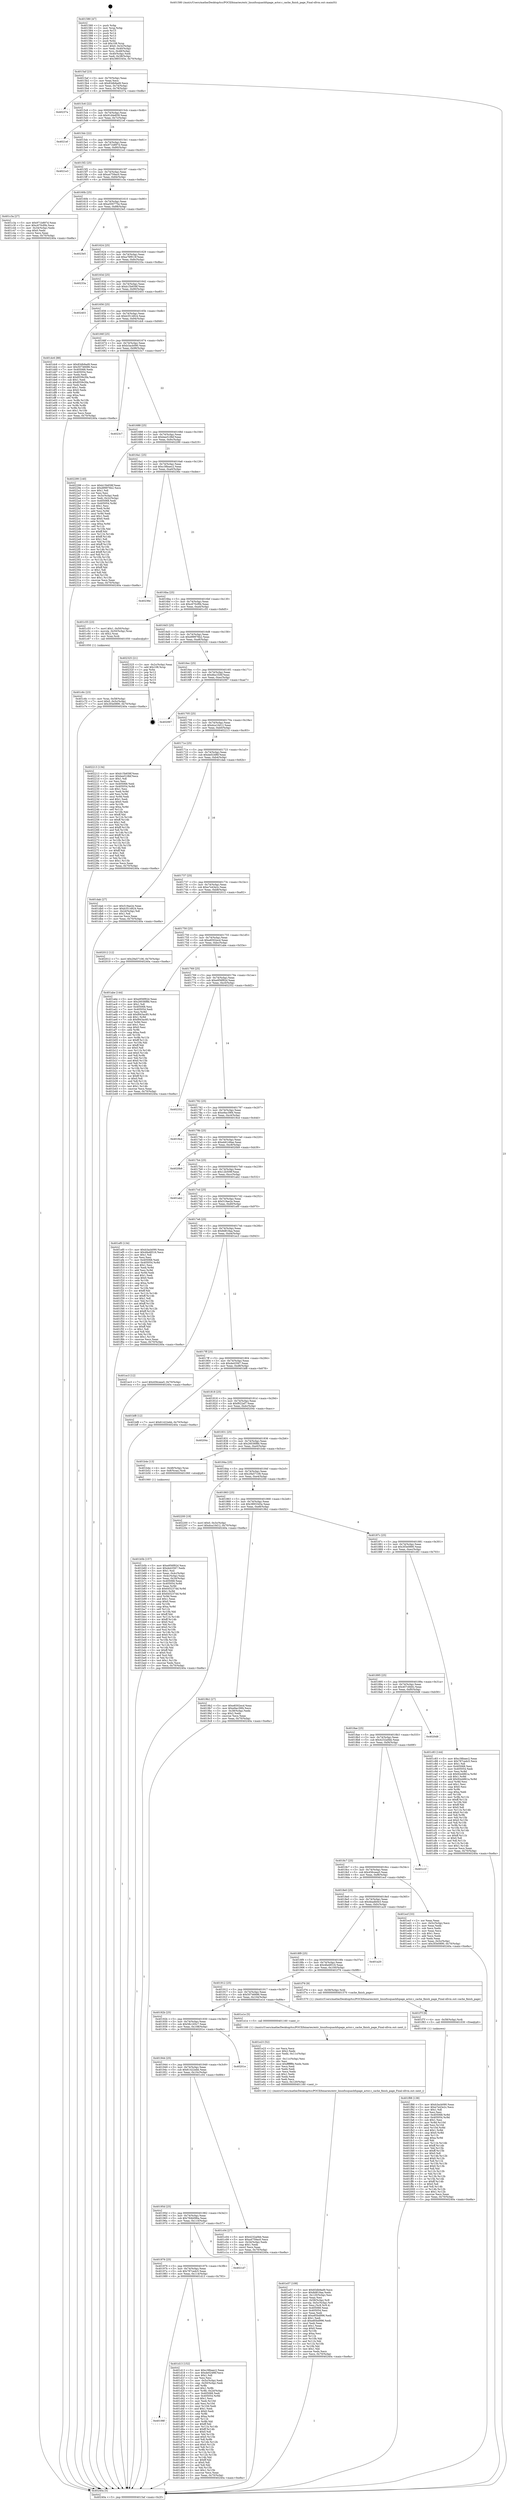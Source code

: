 digraph "0x401580" {
  label = "0x401580 (/mnt/c/Users/mathe/Desktop/tcc/POCII/binaries/extr_linuxfssquashfspage_actor.c_cache_finish_page_Final-ollvm.out::main(0))"
  labelloc = "t"
  node[shape=record]

  Entry [label="",width=0.3,height=0.3,shape=circle,fillcolor=black,style=filled]
  "0x4015af" [label="{
     0x4015af [23]\l
     | [instrs]\l
     &nbsp;&nbsp;0x4015af \<+3\>: mov -0x70(%rbp),%eax\l
     &nbsp;&nbsp;0x4015b2 \<+2\>: mov %eax,%ecx\l
     &nbsp;&nbsp;0x4015b4 \<+6\>: sub $0x83db9ad9,%ecx\l
     &nbsp;&nbsp;0x4015ba \<+3\>: mov %eax,-0x74(%rbp)\l
     &nbsp;&nbsp;0x4015bd \<+3\>: mov %ecx,-0x78(%rbp)\l
     &nbsp;&nbsp;0x4015c0 \<+6\>: je 000000000040237a \<main+0xdfa\>\l
  }"]
  "0x40237a" [label="{
     0x40237a\l
  }", style=dashed]
  "0x4015c6" [label="{
     0x4015c6 [22]\l
     | [instrs]\l
     &nbsp;&nbsp;0x4015c6 \<+5\>: jmp 00000000004015cb \<main+0x4b\>\l
     &nbsp;&nbsp;0x4015cb \<+3\>: mov -0x74(%rbp),%eax\l
     &nbsp;&nbsp;0x4015ce \<+5\>: sub $0x91d4e839,%eax\l
     &nbsp;&nbsp;0x4015d3 \<+3\>: mov %eax,-0x7c(%rbp)\l
     &nbsp;&nbsp;0x4015d6 \<+6\>: je 00000000004021ef \<main+0xc6f\>\l
  }"]
  Exit [label="",width=0.3,height=0.3,shape=circle,fillcolor=black,style=filled,peripheries=2]
  "0x4021ef" [label="{
     0x4021ef\l
  }", style=dashed]
  "0x4015dc" [label="{
     0x4015dc [22]\l
     | [instrs]\l
     &nbsp;&nbsp;0x4015dc \<+5\>: jmp 00000000004015e1 \<main+0x61\>\l
     &nbsp;&nbsp;0x4015e1 \<+3\>: mov -0x74(%rbp),%eax\l
     &nbsp;&nbsp;0x4015e4 \<+5\>: sub $0x971b897d,%eax\l
     &nbsp;&nbsp;0x4015e9 \<+3\>: mov %eax,-0x80(%rbp)\l
     &nbsp;&nbsp;0x4015ec \<+6\>: je 00000000004021e3 \<main+0xc63\>\l
  }"]
  "0x401f88" [label="{
     0x401f88 [138]\l
     | [instrs]\l
     &nbsp;&nbsp;0x401f88 \<+5\>: mov $0xb3acb090,%eax\l
     &nbsp;&nbsp;0x401f8d \<+5\>: mov $0xe7e43e2c,%ecx\l
     &nbsp;&nbsp;0x401f92 \<+2\>: mov $0x1,%dl\l
     &nbsp;&nbsp;0x401f94 \<+2\>: xor %esi,%esi\l
     &nbsp;&nbsp;0x401f96 \<+8\>: mov 0x405068,%r8d\l
     &nbsp;&nbsp;0x401f9e \<+8\>: mov 0x405054,%r9d\l
     &nbsp;&nbsp;0x401fa6 \<+3\>: sub $0x1,%esi\l
     &nbsp;&nbsp;0x401fa9 \<+3\>: mov %r8d,%r10d\l
     &nbsp;&nbsp;0x401fac \<+3\>: add %esi,%r10d\l
     &nbsp;&nbsp;0x401faf \<+4\>: imul %r10d,%r8d\l
     &nbsp;&nbsp;0x401fb3 \<+4\>: and $0x1,%r8d\l
     &nbsp;&nbsp;0x401fb7 \<+4\>: cmp $0x0,%r8d\l
     &nbsp;&nbsp;0x401fbb \<+4\>: sete %r11b\l
     &nbsp;&nbsp;0x401fbf \<+4\>: cmp $0xa,%r9d\l
     &nbsp;&nbsp;0x401fc3 \<+3\>: setl %bl\l
     &nbsp;&nbsp;0x401fc6 \<+3\>: mov %r11b,%r14b\l
     &nbsp;&nbsp;0x401fc9 \<+4\>: xor $0xff,%r14b\l
     &nbsp;&nbsp;0x401fcd \<+3\>: mov %bl,%r15b\l
     &nbsp;&nbsp;0x401fd0 \<+4\>: xor $0xff,%r15b\l
     &nbsp;&nbsp;0x401fd4 \<+3\>: xor $0x0,%dl\l
     &nbsp;&nbsp;0x401fd7 \<+3\>: mov %r14b,%r12b\l
     &nbsp;&nbsp;0x401fda \<+4\>: and $0x0,%r12b\l
     &nbsp;&nbsp;0x401fde \<+3\>: and %dl,%r11b\l
     &nbsp;&nbsp;0x401fe1 \<+3\>: mov %r15b,%r13b\l
     &nbsp;&nbsp;0x401fe4 \<+4\>: and $0x0,%r13b\l
     &nbsp;&nbsp;0x401fe8 \<+2\>: and %dl,%bl\l
     &nbsp;&nbsp;0x401fea \<+3\>: or %r11b,%r12b\l
     &nbsp;&nbsp;0x401fed \<+3\>: or %bl,%r13b\l
     &nbsp;&nbsp;0x401ff0 \<+3\>: xor %r13b,%r12b\l
     &nbsp;&nbsp;0x401ff3 \<+3\>: or %r15b,%r14b\l
     &nbsp;&nbsp;0x401ff6 \<+4\>: xor $0xff,%r14b\l
     &nbsp;&nbsp;0x401ffa \<+3\>: or $0x0,%dl\l
     &nbsp;&nbsp;0x401ffd \<+3\>: and %dl,%r14b\l
     &nbsp;&nbsp;0x402000 \<+3\>: or %r14b,%r12b\l
     &nbsp;&nbsp;0x402003 \<+4\>: test $0x1,%r12b\l
     &nbsp;&nbsp;0x402007 \<+3\>: cmovne %ecx,%eax\l
     &nbsp;&nbsp;0x40200a \<+3\>: mov %eax,-0x70(%rbp)\l
     &nbsp;&nbsp;0x40200d \<+5\>: jmp 000000000040240a \<main+0xe8a\>\l
  }"]
  "0x4021e3" [label="{
     0x4021e3\l
  }", style=dashed]
  "0x4015f2" [label="{
     0x4015f2 [25]\l
     | [instrs]\l
     &nbsp;&nbsp;0x4015f2 \<+5\>: jmp 00000000004015f7 \<main+0x77\>\l
     &nbsp;&nbsp;0x4015f7 \<+3\>: mov -0x74(%rbp),%eax\l
     &nbsp;&nbsp;0x4015fa \<+5\>: sub $0xa4759ac0,%eax\l
     &nbsp;&nbsp;0x4015ff \<+6\>: mov %eax,-0x84(%rbp)\l
     &nbsp;&nbsp;0x401605 \<+6\>: je 0000000000401c3a \<main+0x6ba\>\l
  }"]
  "0x401f7f" [label="{
     0x401f7f [9]\l
     | [instrs]\l
     &nbsp;&nbsp;0x401f7f \<+4\>: mov -0x58(%rbp),%rdi\l
     &nbsp;&nbsp;0x401f83 \<+5\>: call 0000000000401030 \<free@plt\>\l
     | [calls]\l
     &nbsp;&nbsp;0x401030 \{1\} (unknown)\l
  }"]
  "0x401c3a" [label="{
     0x401c3a [27]\l
     | [instrs]\l
     &nbsp;&nbsp;0x401c3a \<+5\>: mov $0x971b897d,%eax\l
     &nbsp;&nbsp;0x401c3f \<+5\>: mov $0xc670cf0b,%ecx\l
     &nbsp;&nbsp;0x401c44 \<+3\>: mov -0x34(%rbp),%edx\l
     &nbsp;&nbsp;0x401c47 \<+3\>: cmp $0x0,%edx\l
     &nbsp;&nbsp;0x401c4a \<+3\>: cmove %ecx,%eax\l
     &nbsp;&nbsp;0x401c4d \<+3\>: mov %eax,-0x70(%rbp)\l
     &nbsp;&nbsp;0x401c50 \<+5\>: jmp 000000000040240a \<main+0xe8a\>\l
  }"]
  "0x40160b" [label="{
     0x40160b [25]\l
     | [instrs]\l
     &nbsp;&nbsp;0x40160b \<+5\>: jmp 0000000000401610 \<main+0x90\>\l
     &nbsp;&nbsp;0x401610 \<+3\>: mov -0x74(%rbp),%eax\l
     &nbsp;&nbsp;0x401613 \<+5\>: sub $0xa500775e,%eax\l
     &nbsp;&nbsp;0x401618 \<+6\>: mov %eax,-0x88(%rbp)\l
     &nbsp;&nbsp;0x40161e \<+6\>: je 00000000004023e5 \<main+0xe65\>\l
  }"]
  "0x401e57" [label="{
     0x401e57 [108]\l
     | [instrs]\l
     &nbsp;&nbsp;0x401e57 \<+5\>: mov $0x83db9ad9,%ecx\l
     &nbsp;&nbsp;0x401e5c \<+5\>: mov $0x8d818aa,%edx\l
     &nbsp;&nbsp;0x401e61 \<+6\>: mov -0x120(%rbp),%esi\l
     &nbsp;&nbsp;0x401e67 \<+3\>: imul %eax,%esi\l
     &nbsp;&nbsp;0x401e6a \<+4\>: mov -0x58(%rbp),%r8\l
     &nbsp;&nbsp;0x401e6e \<+4\>: movslq -0x5c(%rbp),%r9\l
     &nbsp;&nbsp;0x401e72 \<+4\>: mov %esi,(%r8,%r9,4)\l
     &nbsp;&nbsp;0x401e76 \<+7\>: mov 0x405068,%eax\l
     &nbsp;&nbsp;0x401e7d \<+7\>: mov 0x405054,%esi\l
     &nbsp;&nbsp;0x401e84 \<+2\>: mov %eax,%edi\l
     &nbsp;&nbsp;0x401e86 \<+6\>: add $0xe85bd996,%edi\l
     &nbsp;&nbsp;0x401e8c \<+3\>: sub $0x1,%edi\l
     &nbsp;&nbsp;0x401e8f \<+6\>: sub $0xe85bd996,%edi\l
     &nbsp;&nbsp;0x401e95 \<+3\>: imul %edi,%eax\l
     &nbsp;&nbsp;0x401e98 \<+3\>: and $0x1,%eax\l
     &nbsp;&nbsp;0x401e9b \<+3\>: cmp $0x0,%eax\l
     &nbsp;&nbsp;0x401e9e \<+4\>: sete %r10b\l
     &nbsp;&nbsp;0x401ea2 \<+3\>: cmp $0xa,%esi\l
     &nbsp;&nbsp;0x401ea5 \<+4\>: setl %r11b\l
     &nbsp;&nbsp;0x401ea9 \<+3\>: mov %r10b,%bl\l
     &nbsp;&nbsp;0x401eac \<+3\>: and %r11b,%bl\l
     &nbsp;&nbsp;0x401eaf \<+3\>: xor %r11b,%r10b\l
     &nbsp;&nbsp;0x401eb2 \<+3\>: or %r10b,%bl\l
     &nbsp;&nbsp;0x401eb5 \<+3\>: test $0x1,%bl\l
     &nbsp;&nbsp;0x401eb8 \<+3\>: cmovne %edx,%ecx\l
     &nbsp;&nbsp;0x401ebb \<+3\>: mov %ecx,-0x70(%rbp)\l
     &nbsp;&nbsp;0x401ebe \<+5\>: jmp 000000000040240a \<main+0xe8a\>\l
  }"]
  "0x4023e5" [label="{
     0x4023e5\l
  }", style=dashed]
  "0x401624" [label="{
     0x401624 [25]\l
     | [instrs]\l
     &nbsp;&nbsp;0x401624 \<+5\>: jmp 0000000000401629 \<main+0xa9\>\l
     &nbsp;&nbsp;0x401629 \<+3\>: mov -0x74(%rbp),%eax\l
     &nbsp;&nbsp;0x40162c \<+5\>: sub $0xa76f913f,%eax\l
     &nbsp;&nbsp;0x401631 \<+6\>: mov %eax,-0x8c(%rbp)\l
     &nbsp;&nbsp;0x401637 \<+6\>: je 000000000040233a \<main+0xdba\>\l
  }"]
  "0x401e23" [label="{
     0x401e23 [52]\l
     | [instrs]\l
     &nbsp;&nbsp;0x401e23 \<+2\>: xor %ecx,%ecx\l
     &nbsp;&nbsp;0x401e25 \<+5\>: mov $0x2,%edx\l
     &nbsp;&nbsp;0x401e2a \<+6\>: mov %edx,-0x11c(%rbp)\l
     &nbsp;&nbsp;0x401e30 \<+1\>: cltd\l
     &nbsp;&nbsp;0x401e31 \<+6\>: mov -0x11c(%rbp),%esi\l
     &nbsp;&nbsp;0x401e37 \<+2\>: idiv %esi\l
     &nbsp;&nbsp;0x401e39 \<+6\>: imul $0xfffffffe,%edx,%edx\l
     &nbsp;&nbsp;0x401e3f \<+2\>: mov %ecx,%edi\l
     &nbsp;&nbsp;0x401e41 \<+2\>: sub %edx,%edi\l
     &nbsp;&nbsp;0x401e43 \<+2\>: mov %ecx,%edx\l
     &nbsp;&nbsp;0x401e45 \<+3\>: sub $0x1,%edx\l
     &nbsp;&nbsp;0x401e48 \<+2\>: add %edx,%edi\l
     &nbsp;&nbsp;0x401e4a \<+2\>: sub %edi,%ecx\l
     &nbsp;&nbsp;0x401e4c \<+6\>: mov %ecx,-0x120(%rbp)\l
     &nbsp;&nbsp;0x401e52 \<+5\>: call 0000000000401160 \<next_i\>\l
     | [calls]\l
     &nbsp;&nbsp;0x401160 \{1\} (/mnt/c/Users/mathe/Desktop/tcc/POCII/binaries/extr_linuxfssquashfspage_actor.c_cache_finish_page_Final-ollvm.out::next_i)\l
  }"]
  "0x40233a" [label="{
     0x40233a\l
  }", style=dashed]
  "0x40163d" [label="{
     0x40163d [25]\l
     | [instrs]\l
     &nbsp;&nbsp;0x40163d \<+5\>: jmp 0000000000401642 \<main+0xc2\>\l
     &nbsp;&nbsp;0x401642 \<+3\>: mov -0x74(%rbp),%eax\l
     &nbsp;&nbsp;0x401645 \<+5\>: sub $0xb15b658f,%eax\l
     &nbsp;&nbsp;0x40164a \<+6\>: mov %eax,-0x90(%rbp)\l
     &nbsp;&nbsp;0x401650 \<+6\>: je 0000000000402403 \<main+0xe83\>\l
  }"]
  "0x40198f" [label="{
     0x40198f\l
  }", style=dashed]
  "0x402403" [label="{
     0x402403\l
  }", style=dashed]
  "0x401656" [label="{
     0x401656 [25]\l
     | [instrs]\l
     &nbsp;&nbsp;0x401656 \<+5\>: jmp 000000000040165b \<main+0xdb\>\l
     &nbsp;&nbsp;0x40165b \<+3\>: mov -0x74(%rbp),%eax\l
     &nbsp;&nbsp;0x40165e \<+5\>: sub $0xb3514824,%eax\l
     &nbsp;&nbsp;0x401663 \<+6\>: mov %eax,-0x94(%rbp)\l
     &nbsp;&nbsp;0x401669 \<+6\>: je 0000000000401dc6 \<main+0x846\>\l
  }"]
  "0x401d13" [label="{
     0x401d13 [152]\l
     | [instrs]\l
     &nbsp;&nbsp;0x401d13 \<+5\>: mov $0xc38baec2,%eax\l
     &nbsp;&nbsp;0x401d18 \<+5\>: mov $0xde024f6f,%ecx\l
     &nbsp;&nbsp;0x401d1d \<+2\>: mov $0x1,%dl\l
     &nbsp;&nbsp;0x401d1f \<+2\>: xor %esi,%esi\l
     &nbsp;&nbsp;0x401d21 \<+3\>: mov -0x5c(%rbp),%edi\l
     &nbsp;&nbsp;0x401d24 \<+3\>: cmp -0x50(%rbp),%edi\l
     &nbsp;&nbsp;0x401d27 \<+4\>: setl %r8b\l
     &nbsp;&nbsp;0x401d2b \<+4\>: and $0x1,%r8b\l
     &nbsp;&nbsp;0x401d2f \<+4\>: mov %r8b,-0x2d(%rbp)\l
     &nbsp;&nbsp;0x401d33 \<+7\>: mov 0x405068,%edi\l
     &nbsp;&nbsp;0x401d3a \<+8\>: mov 0x405054,%r9d\l
     &nbsp;&nbsp;0x401d42 \<+3\>: sub $0x1,%esi\l
     &nbsp;&nbsp;0x401d45 \<+3\>: mov %edi,%r10d\l
     &nbsp;&nbsp;0x401d48 \<+3\>: add %esi,%r10d\l
     &nbsp;&nbsp;0x401d4b \<+4\>: imul %r10d,%edi\l
     &nbsp;&nbsp;0x401d4f \<+3\>: and $0x1,%edi\l
     &nbsp;&nbsp;0x401d52 \<+3\>: cmp $0x0,%edi\l
     &nbsp;&nbsp;0x401d55 \<+4\>: sete %r8b\l
     &nbsp;&nbsp;0x401d59 \<+4\>: cmp $0xa,%r9d\l
     &nbsp;&nbsp;0x401d5d \<+4\>: setl %r11b\l
     &nbsp;&nbsp;0x401d61 \<+3\>: mov %r8b,%bl\l
     &nbsp;&nbsp;0x401d64 \<+3\>: xor $0xff,%bl\l
     &nbsp;&nbsp;0x401d67 \<+3\>: mov %r11b,%r14b\l
     &nbsp;&nbsp;0x401d6a \<+4\>: xor $0xff,%r14b\l
     &nbsp;&nbsp;0x401d6e \<+3\>: xor $0x0,%dl\l
     &nbsp;&nbsp;0x401d71 \<+3\>: mov %bl,%r15b\l
     &nbsp;&nbsp;0x401d74 \<+4\>: and $0x0,%r15b\l
     &nbsp;&nbsp;0x401d78 \<+3\>: and %dl,%r8b\l
     &nbsp;&nbsp;0x401d7b \<+3\>: mov %r14b,%r12b\l
     &nbsp;&nbsp;0x401d7e \<+4\>: and $0x0,%r12b\l
     &nbsp;&nbsp;0x401d82 \<+3\>: and %dl,%r11b\l
     &nbsp;&nbsp;0x401d85 \<+3\>: or %r8b,%r15b\l
     &nbsp;&nbsp;0x401d88 \<+3\>: or %r11b,%r12b\l
     &nbsp;&nbsp;0x401d8b \<+3\>: xor %r12b,%r15b\l
     &nbsp;&nbsp;0x401d8e \<+3\>: or %r14b,%bl\l
     &nbsp;&nbsp;0x401d91 \<+3\>: xor $0xff,%bl\l
     &nbsp;&nbsp;0x401d94 \<+3\>: or $0x0,%dl\l
     &nbsp;&nbsp;0x401d97 \<+2\>: and %dl,%bl\l
     &nbsp;&nbsp;0x401d99 \<+3\>: or %bl,%r15b\l
     &nbsp;&nbsp;0x401d9c \<+4\>: test $0x1,%r15b\l
     &nbsp;&nbsp;0x401da0 \<+3\>: cmovne %ecx,%eax\l
     &nbsp;&nbsp;0x401da3 \<+3\>: mov %eax,-0x70(%rbp)\l
     &nbsp;&nbsp;0x401da6 \<+5\>: jmp 000000000040240a \<main+0xe8a\>\l
  }"]
  "0x401dc6" [label="{
     0x401dc6 [88]\l
     | [instrs]\l
     &nbsp;&nbsp;0x401dc6 \<+5\>: mov $0x83db9ad9,%eax\l
     &nbsp;&nbsp;0x401dcb \<+5\>: mov $0x50746686,%ecx\l
     &nbsp;&nbsp;0x401dd0 \<+7\>: mov 0x405068,%edx\l
     &nbsp;&nbsp;0x401dd7 \<+7\>: mov 0x405054,%esi\l
     &nbsp;&nbsp;0x401dde \<+2\>: mov %edx,%edi\l
     &nbsp;&nbsp;0x401de0 \<+6\>: add $0x8559c5fa,%edi\l
     &nbsp;&nbsp;0x401de6 \<+3\>: sub $0x1,%edi\l
     &nbsp;&nbsp;0x401de9 \<+6\>: sub $0x8559c5fa,%edi\l
     &nbsp;&nbsp;0x401def \<+3\>: imul %edi,%edx\l
     &nbsp;&nbsp;0x401df2 \<+3\>: and $0x1,%edx\l
     &nbsp;&nbsp;0x401df5 \<+3\>: cmp $0x0,%edx\l
     &nbsp;&nbsp;0x401df8 \<+4\>: sete %r8b\l
     &nbsp;&nbsp;0x401dfc \<+3\>: cmp $0xa,%esi\l
     &nbsp;&nbsp;0x401dff \<+4\>: setl %r9b\l
     &nbsp;&nbsp;0x401e03 \<+3\>: mov %r8b,%r10b\l
     &nbsp;&nbsp;0x401e06 \<+3\>: and %r9b,%r10b\l
     &nbsp;&nbsp;0x401e09 \<+3\>: xor %r9b,%r8b\l
     &nbsp;&nbsp;0x401e0c \<+3\>: or %r8b,%r10b\l
     &nbsp;&nbsp;0x401e0f \<+4\>: test $0x1,%r10b\l
     &nbsp;&nbsp;0x401e13 \<+3\>: cmovne %ecx,%eax\l
     &nbsp;&nbsp;0x401e16 \<+3\>: mov %eax,-0x70(%rbp)\l
     &nbsp;&nbsp;0x401e19 \<+5\>: jmp 000000000040240a \<main+0xe8a\>\l
  }"]
  "0x40166f" [label="{
     0x40166f [25]\l
     | [instrs]\l
     &nbsp;&nbsp;0x40166f \<+5\>: jmp 0000000000401674 \<main+0xf4\>\l
     &nbsp;&nbsp;0x401674 \<+3\>: mov -0x74(%rbp),%eax\l
     &nbsp;&nbsp;0x401677 \<+5\>: sub $0xb3acb090,%eax\l
     &nbsp;&nbsp;0x40167c \<+6\>: mov %eax,-0x98(%rbp)\l
     &nbsp;&nbsp;0x401682 \<+6\>: je 00000000004023c7 \<main+0xe47\>\l
  }"]
  "0x401976" [label="{
     0x401976 [25]\l
     | [instrs]\l
     &nbsp;&nbsp;0x401976 \<+5\>: jmp 000000000040197b \<main+0x3fb\>\l
     &nbsp;&nbsp;0x40197b \<+3\>: mov -0x74(%rbp),%eax\l
     &nbsp;&nbsp;0x40197e \<+5\>: sub $0x787cedc5,%eax\l
     &nbsp;&nbsp;0x401983 \<+6\>: mov %eax,-0x114(%rbp)\l
     &nbsp;&nbsp;0x401989 \<+6\>: je 0000000000401d13 \<main+0x793\>\l
  }"]
  "0x4023c7" [label="{
     0x4023c7\l
  }", style=dashed]
  "0x401688" [label="{
     0x401688 [25]\l
     | [instrs]\l
     &nbsp;&nbsp;0x401688 \<+5\>: jmp 000000000040168d \<main+0x10d\>\l
     &nbsp;&nbsp;0x40168d \<+3\>: mov -0x74(%rbp),%eax\l
     &nbsp;&nbsp;0x401690 \<+5\>: sub $0xbee518bf,%eax\l
     &nbsp;&nbsp;0x401695 \<+6\>: mov %eax,-0x9c(%rbp)\l
     &nbsp;&nbsp;0x40169b \<+6\>: je 0000000000402299 \<main+0xd19\>\l
  }"]
  "0x4021d7" [label="{
     0x4021d7\l
  }", style=dashed]
  "0x402299" [label="{
     0x402299 [140]\l
     | [instrs]\l
     &nbsp;&nbsp;0x402299 \<+5\>: mov $0xb15b658f,%eax\l
     &nbsp;&nbsp;0x40229e \<+5\>: mov $0xd99976b2,%ecx\l
     &nbsp;&nbsp;0x4022a3 \<+2\>: mov $0x1,%dl\l
     &nbsp;&nbsp;0x4022a5 \<+2\>: xor %esi,%esi\l
     &nbsp;&nbsp;0x4022a7 \<+3\>: mov -0x3c(%rbp),%edi\l
     &nbsp;&nbsp;0x4022aa \<+3\>: mov %edi,-0x2c(%rbp)\l
     &nbsp;&nbsp;0x4022ad \<+7\>: mov 0x405068,%edi\l
     &nbsp;&nbsp;0x4022b4 \<+8\>: mov 0x405054,%r8d\l
     &nbsp;&nbsp;0x4022bc \<+3\>: sub $0x1,%esi\l
     &nbsp;&nbsp;0x4022bf \<+3\>: mov %edi,%r9d\l
     &nbsp;&nbsp;0x4022c2 \<+3\>: add %esi,%r9d\l
     &nbsp;&nbsp;0x4022c5 \<+4\>: imul %r9d,%edi\l
     &nbsp;&nbsp;0x4022c9 \<+3\>: and $0x1,%edi\l
     &nbsp;&nbsp;0x4022cc \<+3\>: cmp $0x0,%edi\l
     &nbsp;&nbsp;0x4022cf \<+4\>: sete %r10b\l
     &nbsp;&nbsp;0x4022d3 \<+4\>: cmp $0xa,%r8d\l
     &nbsp;&nbsp;0x4022d7 \<+4\>: setl %r11b\l
     &nbsp;&nbsp;0x4022db \<+3\>: mov %r10b,%bl\l
     &nbsp;&nbsp;0x4022de \<+3\>: xor $0xff,%bl\l
     &nbsp;&nbsp;0x4022e1 \<+3\>: mov %r11b,%r14b\l
     &nbsp;&nbsp;0x4022e4 \<+4\>: xor $0xff,%r14b\l
     &nbsp;&nbsp;0x4022e8 \<+3\>: xor $0x1,%dl\l
     &nbsp;&nbsp;0x4022eb \<+3\>: mov %bl,%r15b\l
     &nbsp;&nbsp;0x4022ee \<+4\>: and $0xff,%r15b\l
     &nbsp;&nbsp;0x4022f2 \<+3\>: and %dl,%r10b\l
     &nbsp;&nbsp;0x4022f5 \<+3\>: mov %r14b,%r12b\l
     &nbsp;&nbsp;0x4022f8 \<+4\>: and $0xff,%r12b\l
     &nbsp;&nbsp;0x4022fc \<+3\>: and %dl,%r11b\l
     &nbsp;&nbsp;0x4022ff \<+3\>: or %r10b,%r15b\l
     &nbsp;&nbsp;0x402302 \<+3\>: or %r11b,%r12b\l
     &nbsp;&nbsp;0x402305 \<+3\>: xor %r12b,%r15b\l
     &nbsp;&nbsp;0x402308 \<+3\>: or %r14b,%bl\l
     &nbsp;&nbsp;0x40230b \<+3\>: xor $0xff,%bl\l
     &nbsp;&nbsp;0x40230e \<+3\>: or $0x1,%dl\l
     &nbsp;&nbsp;0x402311 \<+2\>: and %dl,%bl\l
     &nbsp;&nbsp;0x402313 \<+3\>: or %bl,%r15b\l
     &nbsp;&nbsp;0x402316 \<+4\>: test $0x1,%r15b\l
     &nbsp;&nbsp;0x40231a \<+3\>: cmovne %ecx,%eax\l
     &nbsp;&nbsp;0x40231d \<+3\>: mov %eax,-0x70(%rbp)\l
     &nbsp;&nbsp;0x402320 \<+5\>: jmp 000000000040240a \<main+0xe8a\>\l
  }"]
  "0x4016a1" [label="{
     0x4016a1 [25]\l
     | [instrs]\l
     &nbsp;&nbsp;0x4016a1 \<+5\>: jmp 00000000004016a6 \<main+0x126\>\l
     &nbsp;&nbsp;0x4016a6 \<+3\>: mov -0x74(%rbp),%eax\l
     &nbsp;&nbsp;0x4016a9 \<+5\>: sub $0xc38baec2,%eax\l
     &nbsp;&nbsp;0x4016ae \<+6\>: mov %eax,-0xa0(%rbp)\l
     &nbsp;&nbsp;0x4016b4 \<+6\>: je 000000000040236e \<main+0xdee\>\l
  }"]
  "0x401c6c" [label="{
     0x401c6c [23]\l
     | [instrs]\l
     &nbsp;&nbsp;0x401c6c \<+4\>: mov %rax,-0x58(%rbp)\l
     &nbsp;&nbsp;0x401c70 \<+7\>: movl $0x0,-0x5c(%rbp)\l
     &nbsp;&nbsp;0x401c77 \<+7\>: movl $0x3f3e0890,-0x70(%rbp)\l
     &nbsp;&nbsp;0x401c7e \<+5\>: jmp 000000000040240a \<main+0xe8a\>\l
  }"]
  "0x40236e" [label="{
     0x40236e\l
  }", style=dashed]
  "0x4016ba" [label="{
     0x4016ba [25]\l
     | [instrs]\l
     &nbsp;&nbsp;0x4016ba \<+5\>: jmp 00000000004016bf \<main+0x13f\>\l
     &nbsp;&nbsp;0x4016bf \<+3\>: mov -0x74(%rbp),%eax\l
     &nbsp;&nbsp;0x4016c2 \<+5\>: sub $0xc670cf0b,%eax\l
     &nbsp;&nbsp;0x4016c7 \<+6\>: mov %eax,-0xa4(%rbp)\l
     &nbsp;&nbsp;0x4016cd \<+6\>: je 0000000000401c55 \<main+0x6d5\>\l
  }"]
  "0x40195d" [label="{
     0x40195d [25]\l
     | [instrs]\l
     &nbsp;&nbsp;0x40195d \<+5\>: jmp 0000000000401962 \<main+0x3e2\>\l
     &nbsp;&nbsp;0x401962 \<+3\>: mov -0x74(%rbp),%eax\l
     &nbsp;&nbsp;0x401965 \<+5\>: sub $0x784b096a,%eax\l
     &nbsp;&nbsp;0x40196a \<+6\>: mov %eax,-0x110(%rbp)\l
     &nbsp;&nbsp;0x401970 \<+6\>: je 00000000004021d7 \<main+0xc57\>\l
  }"]
  "0x401c55" [label="{
     0x401c55 [23]\l
     | [instrs]\l
     &nbsp;&nbsp;0x401c55 \<+7\>: movl $0x1,-0x50(%rbp)\l
     &nbsp;&nbsp;0x401c5c \<+4\>: movslq -0x50(%rbp),%rax\l
     &nbsp;&nbsp;0x401c60 \<+4\>: shl $0x2,%rax\l
     &nbsp;&nbsp;0x401c64 \<+3\>: mov %rax,%rdi\l
     &nbsp;&nbsp;0x401c67 \<+5\>: call 0000000000401050 \<malloc@plt\>\l
     | [calls]\l
     &nbsp;&nbsp;0x401050 \{1\} (unknown)\l
  }"]
  "0x4016d3" [label="{
     0x4016d3 [25]\l
     | [instrs]\l
     &nbsp;&nbsp;0x4016d3 \<+5\>: jmp 00000000004016d8 \<main+0x158\>\l
     &nbsp;&nbsp;0x4016d8 \<+3\>: mov -0x74(%rbp),%eax\l
     &nbsp;&nbsp;0x4016db \<+5\>: sub $0xd99976b2,%eax\l
     &nbsp;&nbsp;0x4016e0 \<+6\>: mov %eax,-0xa8(%rbp)\l
     &nbsp;&nbsp;0x4016e6 \<+6\>: je 0000000000402325 \<main+0xda5\>\l
  }"]
  "0x401c04" [label="{
     0x401c04 [27]\l
     | [instrs]\l
     &nbsp;&nbsp;0x401c04 \<+5\>: mov $0x4232a0bb,%eax\l
     &nbsp;&nbsp;0x401c09 \<+5\>: mov $0xa4759ac0,%ecx\l
     &nbsp;&nbsp;0x401c0e \<+3\>: mov -0x34(%rbp),%edx\l
     &nbsp;&nbsp;0x401c11 \<+3\>: cmp $0x1,%edx\l
     &nbsp;&nbsp;0x401c14 \<+3\>: cmovl %ecx,%eax\l
     &nbsp;&nbsp;0x401c17 \<+3\>: mov %eax,-0x70(%rbp)\l
     &nbsp;&nbsp;0x401c1a \<+5\>: jmp 000000000040240a \<main+0xe8a\>\l
  }"]
  "0x402325" [label="{
     0x402325 [21]\l
     | [instrs]\l
     &nbsp;&nbsp;0x402325 \<+3\>: mov -0x2c(%rbp),%eax\l
     &nbsp;&nbsp;0x402328 \<+7\>: add $0x108,%rsp\l
     &nbsp;&nbsp;0x40232f \<+1\>: pop %rbx\l
     &nbsp;&nbsp;0x402330 \<+2\>: pop %r12\l
     &nbsp;&nbsp;0x402332 \<+2\>: pop %r13\l
     &nbsp;&nbsp;0x402334 \<+2\>: pop %r14\l
     &nbsp;&nbsp;0x402336 \<+2\>: pop %r15\l
     &nbsp;&nbsp;0x402338 \<+1\>: pop %rbp\l
     &nbsp;&nbsp;0x402339 \<+1\>: ret\l
  }"]
  "0x4016ec" [label="{
     0x4016ec [25]\l
     | [instrs]\l
     &nbsp;&nbsp;0x4016ec \<+5\>: jmp 00000000004016f1 \<main+0x171\>\l
     &nbsp;&nbsp;0x4016f1 \<+3\>: mov -0x74(%rbp),%eax\l
     &nbsp;&nbsp;0x4016f4 \<+5\>: sub $0xdba1f26f,%eax\l
     &nbsp;&nbsp;0x4016f9 \<+6\>: mov %eax,-0xac(%rbp)\l
     &nbsp;&nbsp;0x4016ff \<+6\>: je 0000000000402067 \<main+0xae7\>\l
  }"]
  "0x401944" [label="{
     0x401944 [25]\l
     | [instrs]\l
     &nbsp;&nbsp;0x401944 \<+5\>: jmp 0000000000401949 \<main+0x3c9\>\l
     &nbsp;&nbsp;0x401949 \<+3\>: mov -0x74(%rbp),%eax\l
     &nbsp;&nbsp;0x40194c \<+5\>: sub $0x61422ebb,%eax\l
     &nbsp;&nbsp;0x401951 \<+6\>: mov %eax,-0x10c(%rbp)\l
     &nbsp;&nbsp;0x401957 \<+6\>: je 0000000000401c04 \<main+0x684\>\l
  }"]
  "0x402067" [label="{
     0x402067\l
  }", style=dashed]
  "0x401705" [label="{
     0x401705 [25]\l
     | [instrs]\l
     &nbsp;&nbsp;0x401705 \<+5\>: jmp 000000000040170a \<main+0x18a\>\l
     &nbsp;&nbsp;0x40170a \<+3\>: mov -0x74(%rbp),%eax\l
     &nbsp;&nbsp;0x40170d \<+5\>: sub $0xdca10d12,%eax\l
     &nbsp;&nbsp;0x401712 \<+6\>: mov %eax,-0xb0(%rbp)\l
     &nbsp;&nbsp;0x401718 \<+6\>: je 0000000000402213 \<main+0xc93\>\l
  }"]
  "0x40201e" [label="{
     0x40201e\l
  }", style=dashed]
  "0x402213" [label="{
     0x402213 [134]\l
     | [instrs]\l
     &nbsp;&nbsp;0x402213 \<+5\>: mov $0xb15b658f,%eax\l
     &nbsp;&nbsp;0x402218 \<+5\>: mov $0xbee518bf,%ecx\l
     &nbsp;&nbsp;0x40221d \<+2\>: mov $0x1,%dl\l
     &nbsp;&nbsp;0x40221f \<+2\>: xor %esi,%esi\l
     &nbsp;&nbsp;0x402221 \<+7\>: mov 0x405068,%edi\l
     &nbsp;&nbsp;0x402228 \<+8\>: mov 0x405054,%r8d\l
     &nbsp;&nbsp;0x402230 \<+3\>: sub $0x1,%esi\l
     &nbsp;&nbsp;0x402233 \<+3\>: mov %edi,%r9d\l
     &nbsp;&nbsp;0x402236 \<+3\>: add %esi,%r9d\l
     &nbsp;&nbsp;0x402239 \<+4\>: imul %r9d,%edi\l
     &nbsp;&nbsp;0x40223d \<+3\>: and $0x1,%edi\l
     &nbsp;&nbsp;0x402240 \<+3\>: cmp $0x0,%edi\l
     &nbsp;&nbsp;0x402243 \<+4\>: sete %r10b\l
     &nbsp;&nbsp;0x402247 \<+4\>: cmp $0xa,%r8d\l
     &nbsp;&nbsp;0x40224b \<+4\>: setl %r11b\l
     &nbsp;&nbsp;0x40224f \<+3\>: mov %r10b,%bl\l
     &nbsp;&nbsp;0x402252 \<+3\>: xor $0xff,%bl\l
     &nbsp;&nbsp;0x402255 \<+3\>: mov %r11b,%r14b\l
     &nbsp;&nbsp;0x402258 \<+4\>: xor $0xff,%r14b\l
     &nbsp;&nbsp;0x40225c \<+3\>: xor $0x1,%dl\l
     &nbsp;&nbsp;0x40225f \<+3\>: mov %bl,%r15b\l
     &nbsp;&nbsp;0x402262 \<+4\>: and $0xff,%r15b\l
     &nbsp;&nbsp;0x402266 \<+3\>: and %dl,%r10b\l
     &nbsp;&nbsp;0x402269 \<+3\>: mov %r14b,%r12b\l
     &nbsp;&nbsp;0x40226c \<+4\>: and $0xff,%r12b\l
     &nbsp;&nbsp;0x402270 \<+3\>: and %dl,%r11b\l
     &nbsp;&nbsp;0x402273 \<+3\>: or %r10b,%r15b\l
     &nbsp;&nbsp;0x402276 \<+3\>: or %r11b,%r12b\l
     &nbsp;&nbsp;0x402279 \<+3\>: xor %r12b,%r15b\l
     &nbsp;&nbsp;0x40227c \<+3\>: or %r14b,%bl\l
     &nbsp;&nbsp;0x40227f \<+3\>: xor $0xff,%bl\l
     &nbsp;&nbsp;0x402282 \<+3\>: or $0x1,%dl\l
     &nbsp;&nbsp;0x402285 \<+2\>: and %dl,%bl\l
     &nbsp;&nbsp;0x402287 \<+3\>: or %bl,%r15b\l
     &nbsp;&nbsp;0x40228a \<+4\>: test $0x1,%r15b\l
     &nbsp;&nbsp;0x40228e \<+3\>: cmovne %ecx,%eax\l
     &nbsp;&nbsp;0x402291 \<+3\>: mov %eax,-0x70(%rbp)\l
     &nbsp;&nbsp;0x402294 \<+5\>: jmp 000000000040240a \<main+0xe8a\>\l
  }"]
  "0x40171e" [label="{
     0x40171e [25]\l
     | [instrs]\l
     &nbsp;&nbsp;0x40171e \<+5\>: jmp 0000000000401723 \<main+0x1a3\>\l
     &nbsp;&nbsp;0x401723 \<+3\>: mov -0x74(%rbp),%eax\l
     &nbsp;&nbsp;0x401726 \<+5\>: sub $0xde024f6f,%eax\l
     &nbsp;&nbsp;0x40172b \<+6\>: mov %eax,-0xb4(%rbp)\l
     &nbsp;&nbsp;0x401731 \<+6\>: je 0000000000401dab \<main+0x82b\>\l
  }"]
  "0x40192b" [label="{
     0x40192b [25]\l
     | [instrs]\l
     &nbsp;&nbsp;0x40192b \<+5\>: jmp 0000000000401930 \<main+0x3b0\>\l
     &nbsp;&nbsp;0x401930 \<+3\>: mov -0x74(%rbp),%eax\l
     &nbsp;&nbsp;0x401933 \<+5\>: sub $0x58c165c7,%eax\l
     &nbsp;&nbsp;0x401938 \<+6\>: mov %eax,-0x108(%rbp)\l
     &nbsp;&nbsp;0x40193e \<+6\>: je 000000000040201e \<main+0xa9e\>\l
  }"]
  "0x401dab" [label="{
     0x401dab [27]\l
     | [instrs]\l
     &nbsp;&nbsp;0x401dab \<+5\>: mov $0x519ae2e,%eax\l
     &nbsp;&nbsp;0x401db0 \<+5\>: mov $0xb3514824,%ecx\l
     &nbsp;&nbsp;0x401db5 \<+3\>: mov -0x2d(%rbp),%dl\l
     &nbsp;&nbsp;0x401db8 \<+3\>: test $0x1,%dl\l
     &nbsp;&nbsp;0x401dbb \<+3\>: cmovne %ecx,%eax\l
     &nbsp;&nbsp;0x401dbe \<+3\>: mov %eax,-0x70(%rbp)\l
     &nbsp;&nbsp;0x401dc1 \<+5\>: jmp 000000000040240a \<main+0xe8a\>\l
  }"]
  "0x401737" [label="{
     0x401737 [25]\l
     | [instrs]\l
     &nbsp;&nbsp;0x401737 \<+5\>: jmp 000000000040173c \<main+0x1bc\>\l
     &nbsp;&nbsp;0x40173c \<+3\>: mov -0x74(%rbp),%eax\l
     &nbsp;&nbsp;0x40173f \<+5\>: sub $0xe7e43e2c,%eax\l
     &nbsp;&nbsp;0x401744 \<+6\>: mov %eax,-0xb8(%rbp)\l
     &nbsp;&nbsp;0x40174a \<+6\>: je 0000000000402012 \<main+0xa92\>\l
  }"]
  "0x401e1e" [label="{
     0x401e1e [5]\l
     | [instrs]\l
     &nbsp;&nbsp;0x401e1e \<+5\>: call 0000000000401160 \<next_i\>\l
     | [calls]\l
     &nbsp;&nbsp;0x401160 \{1\} (/mnt/c/Users/mathe/Desktop/tcc/POCII/binaries/extr_linuxfssquashfspage_actor.c_cache_finish_page_Final-ollvm.out::next_i)\l
  }"]
  "0x402012" [label="{
     0x402012 [12]\l
     | [instrs]\l
     &nbsp;&nbsp;0x402012 \<+7\>: movl $0x29a57106,-0x70(%rbp)\l
     &nbsp;&nbsp;0x402019 \<+5\>: jmp 000000000040240a \<main+0xe8a\>\l
  }"]
  "0x401750" [label="{
     0x401750 [25]\l
     | [instrs]\l
     &nbsp;&nbsp;0x401750 \<+5\>: jmp 0000000000401755 \<main+0x1d5\>\l
     &nbsp;&nbsp;0x401755 \<+3\>: mov -0x74(%rbp),%eax\l
     &nbsp;&nbsp;0x401758 \<+5\>: sub $0xe8302ecd,%eax\l
     &nbsp;&nbsp;0x40175d \<+6\>: mov %eax,-0xbc(%rbp)\l
     &nbsp;&nbsp;0x401763 \<+6\>: je 0000000000401abe \<main+0x53e\>\l
  }"]
  "0x401912" [label="{
     0x401912 [25]\l
     | [instrs]\l
     &nbsp;&nbsp;0x401912 \<+5\>: jmp 0000000000401917 \<main+0x397\>\l
     &nbsp;&nbsp;0x401917 \<+3\>: mov -0x74(%rbp),%eax\l
     &nbsp;&nbsp;0x40191a \<+5\>: sub $0x50746686,%eax\l
     &nbsp;&nbsp;0x40191f \<+6\>: mov %eax,-0x104(%rbp)\l
     &nbsp;&nbsp;0x401925 \<+6\>: je 0000000000401e1e \<main+0x89e\>\l
  }"]
  "0x401abe" [label="{
     0x401abe [144]\l
     | [instrs]\l
     &nbsp;&nbsp;0x401abe \<+5\>: mov $0xe956f92d,%eax\l
     &nbsp;&nbsp;0x401ac3 \<+5\>: mov $0x26036f8b,%ecx\l
     &nbsp;&nbsp;0x401ac8 \<+2\>: mov $0x1,%dl\l
     &nbsp;&nbsp;0x401aca \<+7\>: mov 0x405068,%esi\l
     &nbsp;&nbsp;0x401ad1 \<+7\>: mov 0x405054,%edi\l
     &nbsp;&nbsp;0x401ad8 \<+3\>: mov %esi,%r8d\l
     &nbsp;&nbsp;0x401adb \<+7\>: add $0xf943ac85,%r8d\l
     &nbsp;&nbsp;0x401ae2 \<+4\>: sub $0x1,%r8d\l
     &nbsp;&nbsp;0x401ae6 \<+7\>: sub $0xf943ac85,%r8d\l
     &nbsp;&nbsp;0x401aed \<+4\>: imul %r8d,%esi\l
     &nbsp;&nbsp;0x401af1 \<+3\>: and $0x1,%esi\l
     &nbsp;&nbsp;0x401af4 \<+3\>: cmp $0x0,%esi\l
     &nbsp;&nbsp;0x401af7 \<+4\>: sete %r9b\l
     &nbsp;&nbsp;0x401afb \<+3\>: cmp $0xa,%edi\l
     &nbsp;&nbsp;0x401afe \<+4\>: setl %r10b\l
     &nbsp;&nbsp;0x401b02 \<+3\>: mov %r9b,%r11b\l
     &nbsp;&nbsp;0x401b05 \<+4\>: xor $0xff,%r11b\l
     &nbsp;&nbsp;0x401b09 \<+3\>: mov %r10b,%bl\l
     &nbsp;&nbsp;0x401b0c \<+3\>: xor $0xff,%bl\l
     &nbsp;&nbsp;0x401b0f \<+3\>: xor $0x0,%dl\l
     &nbsp;&nbsp;0x401b12 \<+3\>: mov %r11b,%r14b\l
     &nbsp;&nbsp;0x401b15 \<+4\>: and $0x0,%r14b\l
     &nbsp;&nbsp;0x401b19 \<+3\>: and %dl,%r9b\l
     &nbsp;&nbsp;0x401b1c \<+3\>: mov %bl,%r15b\l
     &nbsp;&nbsp;0x401b1f \<+4\>: and $0x0,%r15b\l
     &nbsp;&nbsp;0x401b23 \<+3\>: and %dl,%r10b\l
     &nbsp;&nbsp;0x401b26 \<+3\>: or %r9b,%r14b\l
     &nbsp;&nbsp;0x401b29 \<+3\>: or %r10b,%r15b\l
     &nbsp;&nbsp;0x401b2c \<+3\>: xor %r15b,%r14b\l
     &nbsp;&nbsp;0x401b2f \<+3\>: or %bl,%r11b\l
     &nbsp;&nbsp;0x401b32 \<+4\>: xor $0xff,%r11b\l
     &nbsp;&nbsp;0x401b36 \<+3\>: or $0x0,%dl\l
     &nbsp;&nbsp;0x401b39 \<+3\>: and %dl,%r11b\l
     &nbsp;&nbsp;0x401b3c \<+3\>: or %r11b,%r14b\l
     &nbsp;&nbsp;0x401b3f \<+4\>: test $0x1,%r14b\l
     &nbsp;&nbsp;0x401b43 \<+3\>: cmovne %ecx,%eax\l
     &nbsp;&nbsp;0x401b46 \<+3\>: mov %eax,-0x70(%rbp)\l
     &nbsp;&nbsp;0x401b49 \<+5\>: jmp 000000000040240a \<main+0xe8a\>\l
  }"]
  "0x401769" [label="{
     0x401769 [25]\l
     | [instrs]\l
     &nbsp;&nbsp;0x401769 \<+5\>: jmp 000000000040176e \<main+0x1ee\>\l
     &nbsp;&nbsp;0x40176e \<+3\>: mov -0x74(%rbp),%eax\l
     &nbsp;&nbsp;0x401771 \<+5\>: sub $0xe956f92d,%eax\l
     &nbsp;&nbsp;0x401776 \<+6\>: mov %eax,-0xc0(%rbp)\l
     &nbsp;&nbsp;0x40177c \<+6\>: je 0000000000402352 \<main+0xdd2\>\l
  }"]
  "0x401f76" [label="{
     0x401f76 [9]\l
     | [instrs]\l
     &nbsp;&nbsp;0x401f76 \<+4\>: mov -0x58(%rbp),%rdi\l
     &nbsp;&nbsp;0x401f7a \<+5\>: call 0000000000401570 \<cache_finish_page\>\l
     | [calls]\l
     &nbsp;&nbsp;0x401570 \{1\} (/mnt/c/Users/mathe/Desktop/tcc/POCII/binaries/extr_linuxfssquashfspage_actor.c_cache_finish_page_Final-ollvm.out::cache_finish_page)\l
  }"]
  "0x402352" [label="{
     0x402352\l
  }", style=dashed]
  "0x401782" [label="{
     0x401782 [25]\l
     | [instrs]\l
     &nbsp;&nbsp;0x401782 \<+5\>: jmp 0000000000401787 \<main+0x207\>\l
     &nbsp;&nbsp;0x401787 \<+3\>: mov -0x74(%rbp),%eax\l
     &nbsp;&nbsp;0x40178a \<+5\>: sub $0xe9ac39f4,%eax\l
     &nbsp;&nbsp;0x40178f \<+6\>: mov %eax,-0xc4(%rbp)\l
     &nbsp;&nbsp;0x401795 \<+6\>: je 00000000004019cd \<main+0x44d\>\l
  }"]
  "0x4018f9" [label="{
     0x4018f9 [25]\l
     | [instrs]\l
     &nbsp;&nbsp;0x4018f9 \<+5\>: jmp 00000000004018fe \<main+0x37e\>\l
     &nbsp;&nbsp;0x4018fe \<+3\>: mov -0x74(%rbp),%eax\l
     &nbsp;&nbsp;0x401901 \<+5\>: sub $0x4fa48516,%eax\l
     &nbsp;&nbsp;0x401906 \<+6\>: mov %eax,-0x100(%rbp)\l
     &nbsp;&nbsp;0x40190c \<+6\>: je 0000000000401f76 \<main+0x9f6\>\l
  }"]
  "0x4019cd" [label="{
     0x4019cd\l
  }", style=dashed]
  "0x40179b" [label="{
     0x40179b [25]\l
     | [instrs]\l
     &nbsp;&nbsp;0x40179b \<+5\>: jmp 00000000004017a0 \<main+0x220\>\l
     &nbsp;&nbsp;0x4017a0 \<+3\>: mov -0x74(%rbp),%eax\l
     &nbsp;&nbsp;0x4017a3 \<+5\>: sub $0xeb6149ae,%eax\l
     &nbsp;&nbsp;0x4017a8 \<+6\>: mov %eax,-0xc8(%rbp)\l
     &nbsp;&nbsp;0x4017ae \<+6\>: je 00000000004020b9 \<main+0xb39\>\l
  }"]
  "0x401a20" [label="{
     0x401a20\l
  }", style=dashed]
  "0x4020b9" [label="{
     0x4020b9\l
  }", style=dashed]
  "0x4017b4" [label="{
     0x4017b4 [25]\l
     | [instrs]\l
     &nbsp;&nbsp;0x4017b4 \<+5\>: jmp 00000000004017b9 \<main+0x239\>\l
     &nbsp;&nbsp;0x4017b9 \<+3\>: mov -0x74(%rbp),%eax\l
     &nbsp;&nbsp;0x4017bc \<+5\>: sub $0x12b509f,%eax\l
     &nbsp;&nbsp;0x4017c1 \<+6\>: mov %eax,-0xcc(%rbp)\l
     &nbsp;&nbsp;0x4017c7 \<+6\>: je 0000000000401ab2 \<main+0x532\>\l
  }"]
  "0x4018e0" [label="{
     0x4018e0 [25]\l
     | [instrs]\l
     &nbsp;&nbsp;0x4018e0 \<+5\>: jmp 00000000004018e5 \<main+0x365\>\l
     &nbsp;&nbsp;0x4018e5 \<+3\>: mov -0x74(%rbp),%eax\l
     &nbsp;&nbsp;0x4018e8 \<+5\>: sub $0x4badb0e3,%eax\l
     &nbsp;&nbsp;0x4018ed \<+6\>: mov %eax,-0xfc(%rbp)\l
     &nbsp;&nbsp;0x4018f3 \<+6\>: je 0000000000401a20 \<main+0x4a0\>\l
  }"]
  "0x401ab2" [label="{
     0x401ab2\l
  }", style=dashed]
  "0x4017cd" [label="{
     0x4017cd [25]\l
     | [instrs]\l
     &nbsp;&nbsp;0x4017cd \<+5\>: jmp 00000000004017d2 \<main+0x252\>\l
     &nbsp;&nbsp;0x4017d2 \<+3\>: mov -0x74(%rbp),%eax\l
     &nbsp;&nbsp;0x4017d5 \<+5\>: sub $0x519ae2e,%eax\l
     &nbsp;&nbsp;0x4017da \<+6\>: mov %eax,-0xd0(%rbp)\l
     &nbsp;&nbsp;0x4017e0 \<+6\>: je 0000000000401ef0 \<main+0x970\>\l
  }"]
  "0x401ecf" [label="{
     0x401ecf [33]\l
     | [instrs]\l
     &nbsp;&nbsp;0x401ecf \<+2\>: xor %eax,%eax\l
     &nbsp;&nbsp;0x401ed1 \<+3\>: mov -0x5c(%rbp),%ecx\l
     &nbsp;&nbsp;0x401ed4 \<+2\>: mov %eax,%edx\l
     &nbsp;&nbsp;0x401ed6 \<+2\>: sub %ecx,%edx\l
     &nbsp;&nbsp;0x401ed8 \<+2\>: mov %eax,%ecx\l
     &nbsp;&nbsp;0x401eda \<+3\>: sub $0x1,%ecx\l
     &nbsp;&nbsp;0x401edd \<+2\>: add %ecx,%edx\l
     &nbsp;&nbsp;0x401edf \<+2\>: sub %edx,%eax\l
     &nbsp;&nbsp;0x401ee1 \<+3\>: mov %eax,-0x5c(%rbp)\l
     &nbsp;&nbsp;0x401ee4 \<+7\>: movl $0x3f3e0890,-0x70(%rbp)\l
     &nbsp;&nbsp;0x401eeb \<+5\>: jmp 000000000040240a \<main+0xe8a\>\l
  }"]
  "0x401ef0" [label="{
     0x401ef0 [134]\l
     | [instrs]\l
     &nbsp;&nbsp;0x401ef0 \<+5\>: mov $0xb3acb090,%eax\l
     &nbsp;&nbsp;0x401ef5 \<+5\>: mov $0x4fa48516,%ecx\l
     &nbsp;&nbsp;0x401efa \<+2\>: mov $0x1,%dl\l
     &nbsp;&nbsp;0x401efc \<+2\>: xor %esi,%esi\l
     &nbsp;&nbsp;0x401efe \<+7\>: mov 0x405068,%edi\l
     &nbsp;&nbsp;0x401f05 \<+8\>: mov 0x405054,%r8d\l
     &nbsp;&nbsp;0x401f0d \<+3\>: sub $0x1,%esi\l
     &nbsp;&nbsp;0x401f10 \<+3\>: mov %edi,%r9d\l
     &nbsp;&nbsp;0x401f13 \<+3\>: add %esi,%r9d\l
     &nbsp;&nbsp;0x401f16 \<+4\>: imul %r9d,%edi\l
     &nbsp;&nbsp;0x401f1a \<+3\>: and $0x1,%edi\l
     &nbsp;&nbsp;0x401f1d \<+3\>: cmp $0x0,%edi\l
     &nbsp;&nbsp;0x401f20 \<+4\>: sete %r10b\l
     &nbsp;&nbsp;0x401f24 \<+4\>: cmp $0xa,%r8d\l
     &nbsp;&nbsp;0x401f28 \<+4\>: setl %r11b\l
     &nbsp;&nbsp;0x401f2c \<+3\>: mov %r10b,%bl\l
     &nbsp;&nbsp;0x401f2f \<+3\>: xor $0xff,%bl\l
     &nbsp;&nbsp;0x401f32 \<+3\>: mov %r11b,%r14b\l
     &nbsp;&nbsp;0x401f35 \<+4\>: xor $0xff,%r14b\l
     &nbsp;&nbsp;0x401f39 \<+3\>: xor $0x1,%dl\l
     &nbsp;&nbsp;0x401f3c \<+3\>: mov %bl,%r15b\l
     &nbsp;&nbsp;0x401f3f \<+4\>: and $0xff,%r15b\l
     &nbsp;&nbsp;0x401f43 \<+3\>: and %dl,%r10b\l
     &nbsp;&nbsp;0x401f46 \<+3\>: mov %r14b,%r12b\l
     &nbsp;&nbsp;0x401f49 \<+4\>: and $0xff,%r12b\l
     &nbsp;&nbsp;0x401f4d \<+3\>: and %dl,%r11b\l
     &nbsp;&nbsp;0x401f50 \<+3\>: or %r10b,%r15b\l
     &nbsp;&nbsp;0x401f53 \<+3\>: or %r11b,%r12b\l
     &nbsp;&nbsp;0x401f56 \<+3\>: xor %r12b,%r15b\l
     &nbsp;&nbsp;0x401f59 \<+3\>: or %r14b,%bl\l
     &nbsp;&nbsp;0x401f5c \<+3\>: xor $0xff,%bl\l
     &nbsp;&nbsp;0x401f5f \<+3\>: or $0x1,%dl\l
     &nbsp;&nbsp;0x401f62 \<+2\>: and %dl,%bl\l
     &nbsp;&nbsp;0x401f64 \<+3\>: or %bl,%r15b\l
     &nbsp;&nbsp;0x401f67 \<+4\>: test $0x1,%r15b\l
     &nbsp;&nbsp;0x401f6b \<+3\>: cmovne %ecx,%eax\l
     &nbsp;&nbsp;0x401f6e \<+3\>: mov %eax,-0x70(%rbp)\l
     &nbsp;&nbsp;0x401f71 \<+5\>: jmp 000000000040240a \<main+0xe8a\>\l
  }"]
  "0x4017e6" [label="{
     0x4017e6 [25]\l
     | [instrs]\l
     &nbsp;&nbsp;0x4017e6 \<+5\>: jmp 00000000004017eb \<main+0x26b\>\l
     &nbsp;&nbsp;0x4017eb \<+3\>: mov -0x74(%rbp),%eax\l
     &nbsp;&nbsp;0x4017ee \<+5\>: sub $0x8d818aa,%eax\l
     &nbsp;&nbsp;0x4017f3 \<+6\>: mov %eax,-0xd4(%rbp)\l
     &nbsp;&nbsp;0x4017f9 \<+6\>: je 0000000000401ec3 \<main+0x943\>\l
  }"]
  "0x4018c7" [label="{
     0x4018c7 [25]\l
     | [instrs]\l
     &nbsp;&nbsp;0x4018c7 \<+5\>: jmp 00000000004018cc \<main+0x34c\>\l
     &nbsp;&nbsp;0x4018cc \<+3\>: mov -0x74(%rbp),%eax\l
     &nbsp;&nbsp;0x4018cf \<+5\>: sub $0x456ceea5,%eax\l
     &nbsp;&nbsp;0x4018d4 \<+6\>: mov %eax,-0xf8(%rbp)\l
     &nbsp;&nbsp;0x4018da \<+6\>: je 0000000000401ecf \<main+0x94f\>\l
  }"]
  "0x401ec3" [label="{
     0x401ec3 [12]\l
     | [instrs]\l
     &nbsp;&nbsp;0x401ec3 \<+7\>: movl $0x456ceea5,-0x70(%rbp)\l
     &nbsp;&nbsp;0x401eca \<+5\>: jmp 000000000040240a \<main+0xe8a\>\l
  }"]
  "0x4017ff" [label="{
     0x4017ff [25]\l
     | [instrs]\l
     &nbsp;&nbsp;0x4017ff \<+5\>: jmp 0000000000401804 \<main+0x284\>\l
     &nbsp;&nbsp;0x401804 \<+3\>: mov -0x74(%rbp),%eax\l
     &nbsp;&nbsp;0x401807 \<+5\>: sub $0xde43567,%eax\l
     &nbsp;&nbsp;0x40180c \<+6\>: mov %eax,-0xd8(%rbp)\l
     &nbsp;&nbsp;0x401812 \<+6\>: je 0000000000401bf8 \<main+0x678\>\l
  }"]
  "0x401c1f" [label="{
     0x401c1f\l
  }", style=dashed]
  "0x401bf8" [label="{
     0x401bf8 [12]\l
     | [instrs]\l
     &nbsp;&nbsp;0x401bf8 \<+7\>: movl $0x61422ebb,-0x70(%rbp)\l
     &nbsp;&nbsp;0x401bff \<+5\>: jmp 000000000040240a \<main+0xe8a\>\l
  }"]
  "0x401818" [label="{
     0x401818 [25]\l
     | [instrs]\l
     &nbsp;&nbsp;0x401818 \<+5\>: jmp 000000000040181d \<main+0x29d\>\l
     &nbsp;&nbsp;0x40181d \<+3\>: mov -0x74(%rbp),%eax\l
     &nbsp;&nbsp;0x401820 \<+5\>: sub $0xf922af7,%eax\l
     &nbsp;&nbsp;0x401825 \<+6\>: mov %eax,-0xdc(%rbp)\l
     &nbsp;&nbsp;0x40182b \<+6\>: je 000000000040204c \<main+0xacc\>\l
  }"]
  "0x4018ae" [label="{
     0x4018ae [25]\l
     | [instrs]\l
     &nbsp;&nbsp;0x4018ae \<+5\>: jmp 00000000004018b3 \<main+0x333\>\l
     &nbsp;&nbsp;0x4018b3 \<+3\>: mov -0x74(%rbp),%eax\l
     &nbsp;&nbsp;0x4018b6 \<+5\>: sub $0x4232a0bb,%eax\l
     &nbsp;&nbsp;0x4018bb \<+6\>: mov %eax,-0xf4(%rbp)\l
     &nbsp;&nbsp;0x4018c1 \<+6\>: je 0000000000401c1f \<main+0x69f\>\l
  }"]
  "0x40204c" [label="{
     0x40204c\l
  }", style=dashed]
  "0x401831" [label="{
     0x401831 [25]\l
     | [instrs]\l
     &nbsp;&nbsp;0x401831 \<+5\>: jmp 0000000000401836 \<main+0x2b6\>\l
     &nbsp;&nbsp;0x401836 \<+3\>: mov -0x74(%rbp),%eax\l
     &nbsp;&nbsp;0x401839 \<+5\>: sub $0x26036f8b,%eax\l
     &nbsp;&nbsp;0x40183e \<+6\>: mov %eax,-0xe0(%rbp)\l
     &nbsp;&nbsp;0x401844 \<+6\>: je 0000000000401b4e \<main+0x5ce\>\l
  }"]
  "0x4020d8" [label="{
     0x4020d8\l
  }", style=dashed]
  "0x401b4e" [label="{
     0x401b4e [13]\l
     | [instrs]\l
     &nbsp;&nbsp;0x401b4e \<+4\>: mov -0x48(%rbp),%rax\l
     &nbsp;&nbsp;0x401b52 \<+4\>: mov 0x8(%rax),%rdi\l
     &nbsp;&nbsp;0x401b56 \<+5\>: call 0000000000401060 \<atoi@plt\>\l
     | [calls]\l
     &nbsp;&nbsp;0x401060 \{1\} (unknown)\l
  }"]
  "0x40184a" [label="{
     0x40184a [25]\l
     | [instrs]\l
     &nbsp;&nbsp;0x40184a \<+5\>: jmp 000000000040184f \<main+0x2cf\>\l
     &nbsp;&nbsp;0x40184f \<+3\>: mov -0x74(%rbp),%eax\l
     &nbsp;&nbsp;0x401852 \<+5\>: sub $0x29a57106,%eax\l
     &nbsp;&nbsp;0x401857 \<+6\>: mov %eax,-0xe4(%rbp)\l
     &nbsp;&nbsp;0x40185d \<+6\>: je 0000000000402200 \<main+0xc80\>\l
  }"]
  "0x401895" [label="{
     0x401895 [25]\l
     | [instrs]\l
     &nbsp;&nbsp;0x401895 \<+5\>: jmp 000000000040189a \<main+0x31a\>\l
     &nbsp;&nbsp;0x40189a \<+3\>: mov -0x74(%rbp),%eax\l
     &nbsp;&nbsp;0x40189d \<+5\>: sub $0x407c840c,%eax\l
     &nbsp;&nbsp;0x4018a2 \<+6\>: mov %eax,-0xf0(%rbp)\l
     &nbsp;&nbsp;0x4018a8 \<+6\>: je 00000000004020d8 \<main+0xb58\>\l
  }"]
  "0x402200" [label="{
     0x402200 [19]\l
     | [instrs]\l
     &nbsp;&nbsp;0x402200 \<+7\>: movl $0x0,-0x3c(%rbp)\l
     &nbsp;&nbsp;0x402207 \<+7\>: movl $0xdca10d12,-0x70(%rbp)\l
     &nbsp;&nbsp;0x40220e \<+5\>: jmp 000000000040240a \<main+0xe8a\>\l
  }"]
  "0x401863" [label="{
     0x401863 [25]\l
     | [instrs]\l
     &nbsp;&nbsp;0x401863 \<+5\>: jmp 0000000000401868 \<main+0x2e8\>\l
     &nbsp;&nbsp;0x401868 \<+3\>: mov -0x74(%rbp),%eax\l
     &nbsp;&nbsp;0x40186b \<+5\>: sub $0x3893345e,%eax\l
     &nbsp;&nbsp;0x401870 \<+6\>: mov %eax,-0xe8(%rbp)\l
     &nbsp;&nbsp;0x401876 \<+6\>: je 00000000004019b2 \<main+0x432\>\l
  }"]
  "0x401c83" [label="{
     0x401c83 [144]\l
     | [instrs]\l
     &nbsp;&nbsp;0x401c83 \<+5\>: mov $0xc38baec2,%eax\l
     &nbsp;&nbsp;0x401c88 \<+5\>: mov $0x787cedc5,%ecx\l
     &nbsp;&nbsp;0x401c8d \<+2\>: mov $0x1,%dl\l
     &nbsp;&nbsp;0x401c8f \<+7\>: mov 0x405068,%esi\l
     &nbsp;&nbsp;0x401c96 \<+7\>: mov 0x405054,%edi\l
     &nbsp;&nbsp;0x401c9d \<+3\>: mov %esi,%r8d\l
     &nbsp;&nbsp;0x401ca0 \<+7\>: sub $0x92e4861a,%r8d\l
     &nbsp;&nbsp;0x401ca7 \<+4\>: sub $0x1,%r8d\l
     &nbsp;&nbsp;0x401cab \<+7\>: add $0x92e4861a,%r8d\l
     &nbsp;&nbsp;0x401cb2 \<+4\>: imul %r8d,%esi\l
     &nbsp;&nbsp;0x401cb6 \<+3\>: and $0x1,%esi\l
     &nbsp;&nbsp;0x401cb9 \<+3\>: cmp $0x0,%esi\l
     &nbsp;&nbsp;0x401cbc \<+4\>: sete %r9b\l
     &nbsp;&nbsp;0x401cc0 \<+3\>: cmp $0xa,%edi\l
     &nbsp;&nbsp;0x401cc3 \<+4\>: setl %r10b\l
     &nbsp;&nbsp;0x401cc7 \<+3\>: mov %r9b,%r11b\l
     &nbsp;&nbsp;0x401cca \<+4\>: xor $0xff,%r11b\l
     &nbsp;&nbsp;0x401cce \<+3\>: mov %r10b,%bl\l
     &nbsp;&nbsp;0x401cd1 \<+3\>: xor $0xff,%bl\l
     &nbsp;&nbsp;0x401cd4 \<+3\>: xor $0x0,%dl\l
     &nbsp;&nbsp;0x401cd7 \<+3\>: mov %r11b,%r14b\l
     &nbsp;&nbsp;0x401cda \<+4\>: and $0x0,%r14b\l
     &nbsp;&nbsp;0x401cde \<+3\>: and %dl,%r9b\l
     &nbsp;&nbsp;0x401ce1 \<+3\>: mov %bl,%r15b\l
     &nbsp;&nbsp;0x401ce4 \<+4\>: and $0x0,%r15b\l
     &nbsp;&nbsp;0x401ce8 \<+3\>: and %dl,%r10b\l
     &nbsp;&nbsp;0x401ceb \<+3\>: or %r9b,%r14b\l
     &nbsp;&nbsp;0x401cee \<+3\>: or %r10b,%r15b\l
     &nbsp;&nbsp;0x401cf1 \<+3\>: xor %r15b,%r14b\l
     &nbsp;&nbsp;0x401cf4 \<+3\>: or %bl,%r11b\l
     &nbsp;&nbsp;0x401cf7 \<+4\>: xor $0xff,%r11b\l
     &nbsp;&nbsp;0x401cfb \<+3\>: or $0x0,%dl\l
     &nbsp;&nbsp;0x401cfe \<+3\>: and %dl,%r11b\l
     &nbsp;&nbsp;0x401d01 \<+3\>: or %r11b,%r14b\l
     &nbsp;&nbsp;0x401d04 \<+4\>: test $0x1,%r14b\l
     &nbsp;&nbsp;0x401d08 \<+3\>: cmovne %ecx,%eax\l
     &nbsp;&nbsp;0x401d0b \<+3\>: mov %eax,-0x70(%rbp)\l
     &nbsp;&nbsp;0x401d0e \<+5\>: jmp 000000000040240a \<main+0xe8a\>\l
  }"]
  "0x4019b2" [label="{
     0x4019b2 [27]\l
     | [instrs]\l
     &nbsp;&nbsp;0x4019b2 \<+5\>: mov $0xe8302ecd,%eax\l
     &nbsp;&nbsp;0x4019b7 \<+5\>: mov $0xe9ac39f4,%ecx\l
     &nbsp;&nbsp;0x4019bc \<+3\>: mov -0x38(%rbp),%edx\l
     &nbsp;&nbsp;0x4019bf \<+3\>: cmp $0x2,%edx\l
     &nbsp;&nbsp;0x4019c2 \<+3\>: cmovne %ecx,%eax\l
     &nbsp;&nbsp;0x4019c5 \<+3\>: mov %eax,-0x70(%rbp)\l
     &nbsp;&nbsp;0x4019c8 \<+5\>: jmp 000000000040240a \<main+0xe8a\>\l
  }"]
  "0x40187c" [label="{
     0x40187c [25]\l
     | [instrs]\l
     &nbsp;&nbsp;0x40187c \<+5\>: jmp 0000000000401881 \<main+0x301\>\l
     &nbsp;&nbsp;0x401881 \<+3\>: mov -0x74(%rbp),%eax\l
     &nbsp;&nbsp;0x401884 \<+5\>: sub $0x3f3e0890,%eax\l
     &nbsp;&nbsp;0x401889 \<+6\>: mov %eax,-0xec(%rbp)\l
     &nbsp;&nbsp;0x40188f \<+6\>: je 0000000000401c83 \<main+0x703\>\l
  }"]
  "0x40240a" [label="{
     0x40240a [5]\l
     | [instrs]\l
     &nbsp;&nbsp;0x40240a \<+5\>: jmp 00000000004015af \<main+0x2f\>\l
  }"]
  "0x401580" [label="{
     0x401580 [47]\l
     | [instrs]\l
     &nbsp;&nbsp;0x401580 \<+1\>: push %rbp\l
     &nbsp;&nbsp;0x401581 \<+3\>: mov %rsp,%rbp\l
     &nbsp;&nbsp;0x401584 \<+2\>: push %r15\l
     &nbsp;&nbsp;0x401586 \<+2\>: push %r14\l
     &nbsp;&nbsp;0x401588 \<+2\>: push %r13\l
     &nbsp;&nbsp;0x40158a \<+2\>: push %r12\l
     &nbsp;&nbsp;0x40158c \<+1\>: push %rbx\l
     &nbsp;&nbsp;0x40158d \<+7\>: sub $0x108,%rsp\l
     &nbsp;&nbsp;0x401594 \<+7\>: movl $0x0,-0x3c(%rbp)\l
     &nbsp;&nbsp;0x40159b \<+3\>: mov %edi,-0x40(%rbp)\l
     &nbsp;&nbsp;0x40159e \<+4\>: mov %rsi,-0x48(%rbp)\l
     &nbsp;&nbsp;0x4015a2 \<+3\>: mov -0x40(%rbp),%edi\l
     &nbsp;&nbsp;0x4015a5 \<+3\>: mov %edi,-0x38(%rbp)\l
     &nbsp;&nbsp;0x4015a8 \<+7\>: movl $0x3893345e,-0x70(%rbp)\l
  }"]
  "0x401b5b" [label="{
     0x401b5b [157]\l
     | [instrs]\l
     &nbsp;&nbsp;0x401b5b \<+5\>: mov $0xe956f92d,%ecx\l
     &nbsp;&nbsp;0x401b60 \<+5\>: mov $0xde43567,%edx\l
     &nbsp;&nbsp;0x401b65 \<+3\>: mov $0x1,%sil\l
     &nbsp;&nbsp;0x401b68 \<+3\>: mov %eax,-0x4c(%rbp)\l
     &nbsp;&nbsp;0x401b6b \<+3\>: mov -0x4c(%rbp),%eax\l
     &nbsp;&nbsp;0x401b6e \<+3\>: mov %eax,-0x34(%rbp)\l
     &nbsp;&nbsp;0x401b71 \<+7\>: mov 0x405068,%eax\l
     &nbsp;&nbsp;0x401b78 \<+8\>: mov 0x405054,%r8d\l
     &nbsp;&nbsp;0x401b80 \<+3\>: mov %eax,%r9d\l
     &nbsp;&nbsp;0x401b83 \<+7\>: sub $0x645237dd,%r9d\l
     &nbsp;&nbsp;0x401b8a \<+4\>: sub $0x1,%r9d\l
     &nbsp;&nbsp;0x401b8e \<+7\>: add $0x645237dd,%r9d\l
     &nbsp;&nbsp;0x401b95 \<+4\>: imul %r9d,%eax\l
     &nbsp;&nbsp;0x401b99 \<+3\>: and $0x1,%eax\l
     &nbsp;&nbsp;0x401b9c \<+3\>: cmp $0x0,%eax\l
     &nbsp;&nbsp;0x401b9f \<+4\>: sete %r10b\l
     &nbsp;&nbsp;0x401ba3 \<+4\>: cmp $0xa,%r8d\l
     &nbsp;&nbsp;0x401ba7 \<+4\>: setl %r11b\l
     &nbsp;&nbsp;0x401bab \<+3\>: mov %r10b,%bl\l
     &nbsp;&nbsp;0x401bae \<+3\>: xor $0xff,%bl\l
     &nbsp;&nbsp;0x401bb1 \<+3\>: mov %r11b,%r14b\l
     &nbsp;&nbsp;0x401bb4 \<+4\>: xor $0xff,%r14b\l
     &nbsp;&nbsp;0x401bb8 \<+4\>: xor $0x0,%sil\l
     &nbsp;&nbsp;0x401bbc \<+3\>: mov %bl,%r15b\l
     &nbsp;&nbsp;0x401bbf \<+4\>: and $0x0,%r15b\l
     &nbsp;&nbsp;0x401bc3 \<+3\>: and %sil,%r10b\l
     &nbsp;&nbsp;0x401bc6 \<+3\>: mov %r14b,%r12b\l
     &nbsp;&nbsp;0x401bc9 \<+4\>: and $0x0,%r12b\l
     &nbsp;&nbsp;0x401bcd \<+3\>: and %sil,%r11b\l
     &nbsp;&nbsp;0x401bd0 \<+3\>: or %r10b,%r15b\l
     &nbsp;&nbsp;0x401bd3 \<+3\>: or %r11b,%r12b\l
     &nbsp;&nbsp;0x401bd6 \<+3\>: xor %r12b,%r15b\l
     &nbsp;&nbsp;0x401bd9 \<+3\>: or %r14b,%bl\l
     &nbsp;&nbsp;0x401bdc \<+3\>: xor $0xff,%bl\l
     &nbsp;&nbsp;0x401bdf \<+4\>: or $0x0,%sil\l
     &nbsp;&nbsp;0x401be3 \<+3\>: and %sil,%bl\l
     &nbsp;&nbsp;0x401be6 \<+3\>: or %bl,%r15b\l
     &nbsp;&nbsp;0x401be9 \<+4\>: test $0x1,%r15b\l
     &nbsp;&nbsp;0x401bed \<+3\>: cmovne %edx,%ecx\l
     &nbsp;&nbsp;0x401bf0 \<+3\>: mov %ecx,-0x70(%rbp)\l
     &nbsp;&nbsp;0x401bf3 \<+5\>: jmp 000000000040240a \<main+0xe8a\>\l
  }"]
  Entry -> "0x401580" [label=" 1"]
  "0x4015af" -> "0x40237a" [label=" 0"]
  "0x4015af" -> "0x4015c6" [label=" 24"]
  "0x402325" -> Exit [label=" 1"]
  "0x4015c6" -> "0x4021ef" [label=" 0"]
  "0x4015c6" -> "0x4015dc" [label=" 24"]
  "0x402299" -> "0x40240a" [label=" 1"]
  "0x4015dc" -> "0x4021e3" [label=" 0"]
  "0x4015dc" -> "0x4015f2" [label=" 24"]
  "0x402213" -> "0x40240a" [label=" 1"]
  "0x4015f2" -> "0x401c3a" [label=" 1"]
  "0x4015f2" -> "0x40160b" [label=" 23"]
  "0x402200" -> "0x40240a" [label=" 1"]
  "0x40160b" -> "0x4023e5" [label=" 0"]
  "0x40160b" -> "0x401624" [label=" 23"]
  "0x402012" -> "0x40240a" [label=" 1"]
  "0x401624" -> "0x40233a" [label=" 0"]
  "0x401624" -> "0x40163d" [label=" 23"]
  "0x401f88" -> "0x40240a" [label=" 1"]
  "0x40163d" -> "0x402403" [label=" 0"]
  "0x40163d" -> "0x401656" [label=" 23"]
  "0x401f7f" -> "0x401f88" [label=" 1"]
  "0x401656" -> "0x401dc6" [label=" 1"]
  "0x401656" -> "0x40166f" [label=" 22"]
  "0x401f76" -> "0x401f7f" [label=" 1"]
  "0x40166f" -> "0x4023c7" [label=" 0"]
  "0x40166f" -> "0x401688" [label=" 22"]
  "0x401ecf" -> "0x40240a" [label=" 1"]
  "0x401688" -> "0x402299" [label=" 1"]
  "0x401688" -> "0x4016a1" [label=" 21"]
  "0x401ec3" -> "0x40240a" [label=" 1"]
  "0x4016a1" -> "0x40236e" [label=" 0"]
  "0x4016a1" -> "0x4016ba" [label=" 21"]
  "0x401e23" -> "0x401e57" [label=" 1"]
  "0x4016ba" -> "0x401c55" [label=" 1"]
  "0x4016ba" -> "0x4016d3" [label=" 20"]
  "0x401e1e" -> "0x401e23" [label=" 1"]
  "0x4016d3" -> "0x402325" [label=" 1"]
  "0x4016d3" -> "0x4016ec" [label=" 19"]
  "0x401dc6" -> "0x40240a" [label=" 1"]
  "0x4016ec" -> "0x402067" [label=" 0"]
  "0x4016ec" -> "0x401705" [label=" 19"]
  "0x401d13" -> "0x40240a" [label=" 2"]
  "0x401705" -> "0x402213" [label=" 1"]
  "0x401705" -> "0x40171e" [label=" 18"]
  "0x401976" -> "0x40198f" [label=" 0"]
  "0x40171e" -> "0x401dab" [label=" 2"]
  "0x40171e" -> "0x401737" [label=" 16"]
  "0x401ef0" -> "0x40240a" [label=" 1"]
  "0x401737" -> "0x402012" [label=" 1"]
  "0x401737" -> "0x401750" [label=" 15"]
  "0x40195d" -> "0x401976" [label=" 2"]
  "0x401750" -> "0x401abe" [label=" 1"]
  "0x401750" -> "0x401769" [label=" 14"]
  "0x401e57" -> "0x40240a" [label=" 1"]
  "0x401769" -> "0x402352" [label=" 0"]
  "0x401769" -> "0x401782" [label=" 14"]
  "0x401c83" -> "0x40240a" [label=" 2"]
  "0x401782" -> "0x4019cd" [label=" 0"]
  "0x401782" -> "0x40179b" [label=" 14"]
  "0x401c55" -> "0x401c6c" [label=" 1"]
  "0x40179b" -> "0x4020b9" [label=" 0"]
  "0x40179b" -> "0x4017b4" [label=" 14"]
  "0x401c3a" -> "0x40240a" [label=" 1"]
  "0x4017b4" -> "0x401ab2" [label=" 0"]
  "0x4017b4" -> "0x4017cd" [label=" 14"]
  "0x401944" -> "0x40195d" [label=" 2"]
  "0x4017cd" -> "0x401ef0" [label=" 1"]
  "0x4017cd" -> "0x4017e6" [label=" 13"]
  "0x401944" -> "0x401c04" [label=" 1"]
  "0x4017e6" -> "0x401ec3" [label=" 1"]
  "0x4017e6" -> "0x4017ff" [label=" 12"]
  "0x40192b" -> "0x401944" [label=" 3"]
  "0x4017ff" -> "0x401bf8" [label=" 1"]
  "0x4017ff" -> "0x401818" [label=" 11"]
  "0x40192b" -> "0x40201e" [label=" 0"]
  "0x401818" -> "0x40204c" [label=" 0"]
  "0x401818" -> "0x401831" [label=" 11"]
  "0x401912" -> "0x40192b" [label=" 3"]
  "0x401831" -> "0x401b4e" [label=" 1"]
  "0x401831" -> "0x40184a" [label=" 10"]
  "0x401912" -> "0x401e1e" [label=" 1"]
  "0x40184a" -> "0x402200" [label=" 1"]
  "0x40184a" -> "0x401863" [label=" 9"]
  "0x4018f9" -> "0x401912" [label=" 4"]
  "0x401863" -> "0x4019b2" [label=" 1"]
  "0x401863" -> "0x40187c" [label=" 8"]
  "0x4019b2" -> "0x40240a" [label=" 1"]
  "0x401580" -> "0x4015af" [label=" 1"]
  "0x40240a" -> "0x4015af" [label=" 23"]
  "0x401abe" -> "0x40240a" [label=" 1"]
  "0x401b4e" -> "0x401b5b" [label=" 1"]
  "0x401b5b" -> "0x40240a" [label=" 1"]
  "0x401bf8" -> "0x40240a" [label=" 1"]
  "0x4018f9" -> "0x401f76" [label=" 1"]
  "0x40187c" -> "0x401c83" [label=" 2"]
  "0x40187c" -> "0x401895" [label=" 6"]
  "0x40195d" -> "0x4021d7" [label=" 0"]
  "0x401895" -> "0x4020d8" [label=" 0"]
  "0x401895" -> "0x4018ae" [label=" 6"]
  "0x401976" -> "0x401d13" [label=" 2"]
  "0x4018ae" -> "0x401c1f" [label=" 0"]
  "0x4018ae" -> "0x4018c7" [label=" 6"]
  "0x401dab" -> "0x40240a" [label=" 2"]
  "0x4018c7" -> "0x401ecf" [label=" 1"]
  "0x4018c7" -> "0x4018e0" [label=" 5"]
  "0x401c04" -> "0x40240a" [label=" 1"]
  "0x4018e0" -> "0x401a20" [label=" 0"]
  "0x4018e0" -> "0x4018f9" [label=" 5"]
  "0x401c6c" -> "0x40240a" [label=" 1"]
}

